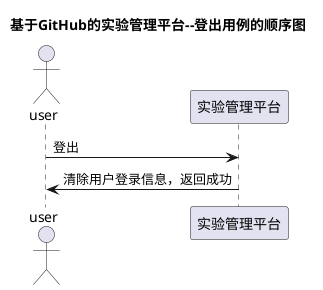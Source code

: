 @startuml

title 基于GitHub的实验管理平台--登出用例的顺序图

actor user

user -> 实验管理平台:登出

实验管理平台->user:清除用户登录信息，返回成功



@enduml